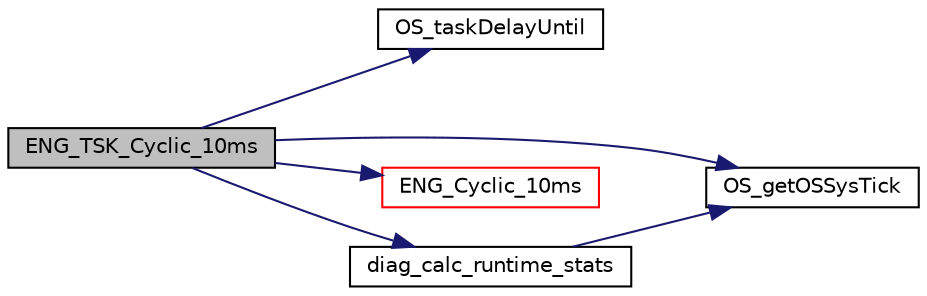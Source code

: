 digraph "ENG_TSK_Cyclic_10ms"
{
  edge [fontname="Helvetica",fontsize="10",labelfontname="Helvetica",labelfontsize="10"];
  node [fontname="Helvetica",fontsize="10",shape=record];
  rankdir="LR";
  Node240 [label="ENG_TSK_Cyclic_10ms",height=0.2,width=0.4,color="black", fillcolor="grey75", style="filled", fontcolor="black"];
  Node240 -> Node241 [color="midnightblue",fontsize="10",style="solid",fontname="Helvetica"];
  Node241 [label="OS_taskDelayUntil",height=0.2,width=0.4,color="black", fillcolor="white", style="filled",URL="$os_8c.html#a0f45ac2d8141fb57e8aece8c1c9e3cd6",tooltip="Delay a task until a specified time. "];
  Node240 -> Node242 [color="midnightblue",fontsize="10",style="solid",fontname="Helvetica"];
  Node242 [label="OS_getOSSysTick",height=0.2,width=0.4,color="black", fillcolor="white", style="filled",URL="$os_8c.html#a4c29aeb605d624ed4979a48ebde8b7f3",tooltip="returns OS based system tick value. "];
  Node240 -> Node243 [color="midnightblue",fontsize="10",style="solid",fontname="Helvetica"];
  Node243 [label="ENG_Cyclic_10ms",height=0.2,width=0.4,color="red", fillcolor="white", style="filled",URL="$enginetask__cfg_8c.html#a1f6cbe018939219ba618b92aceb2ed86",tooltip="Task for system- and bmscontrol and SOX algorithms. "];
  Node240 -> Node301 [color="midnightblue",fontsize="10",style="solid",fontname="Helvetica"];
  Node301 [label="diag_calc_runtime_stats",height=0.2,width=0.4,color="black", fillcolor="white", style="filled",URL="$runtime__stats__light_8c.html#a025023a48e69f56d567377830ecaa7bc",tooltip="Update the runtime stats. "];
  Node301 -> Node242 [color="midnightblue",fontsize="10",style="solid",fontname="Helvetica"];
}
